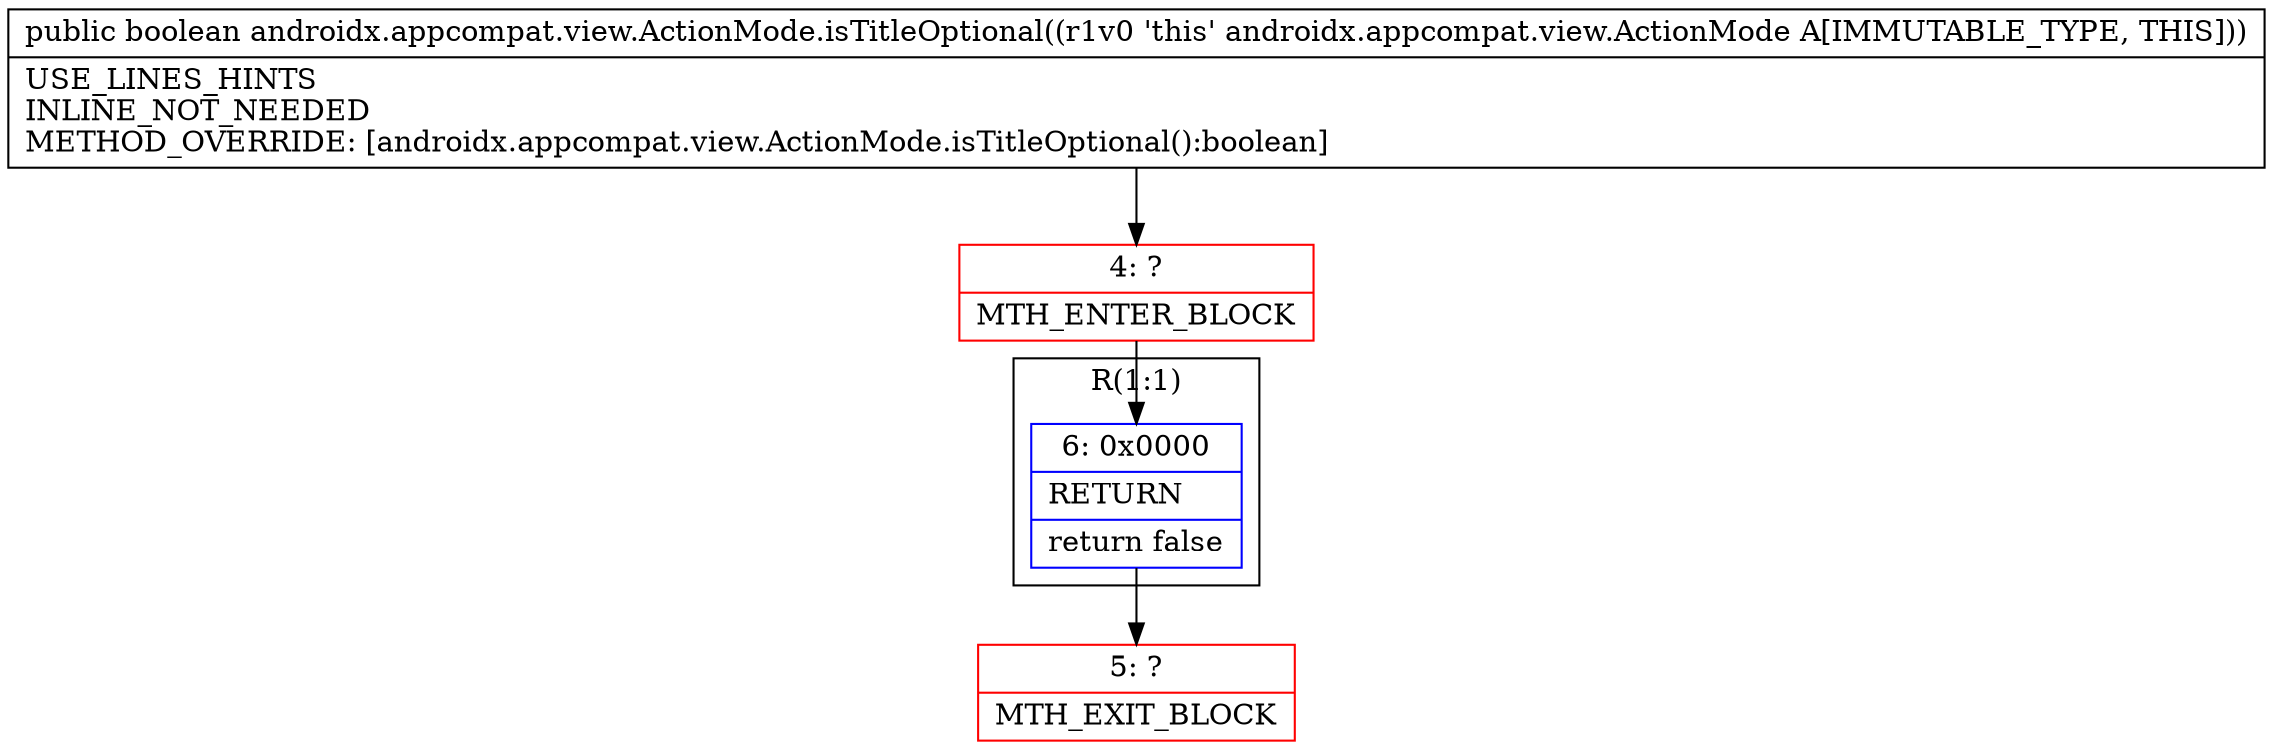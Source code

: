 digraph "CFG forandroidx.appcompat.view.ActionMode.isTitleOptional()Z" {
subgraph cluster_Region_835043850 {
label = "R(1:1)";
node [shape=record,color=blue];
Node_6 [shape=record,label="{6\:\ 0x0000|RETURN\l|return false\l}"];
}
Node_4 [shape=record,color=red,label="{4\:\ ?|MTH_ENTER_BLOCK\l}"];
Node_5 [shape=record,color=red,label="{5\:\ ?|MTH_EXIT_BLOCK\l}"];
MethodNode[shape=record,label="{public boolean androidx.appcompat.view.ActionMode.isTitleOptional((r1v0 'this' androidx.appcompat.view.ActionMode A[IMMUTABLE_TYPE, THIS]))  | USE_LINES_HINTS\lINLINE_NOT_NEEDED\lMETHOD_OVERRIDE: [androidx.appcompat.view.ActionMode.isTitleOptional():boolean]\l}"];
MethodNode -> Node_4;Node_6 -> Node_5;
Node_4 -> Node_6;
}

